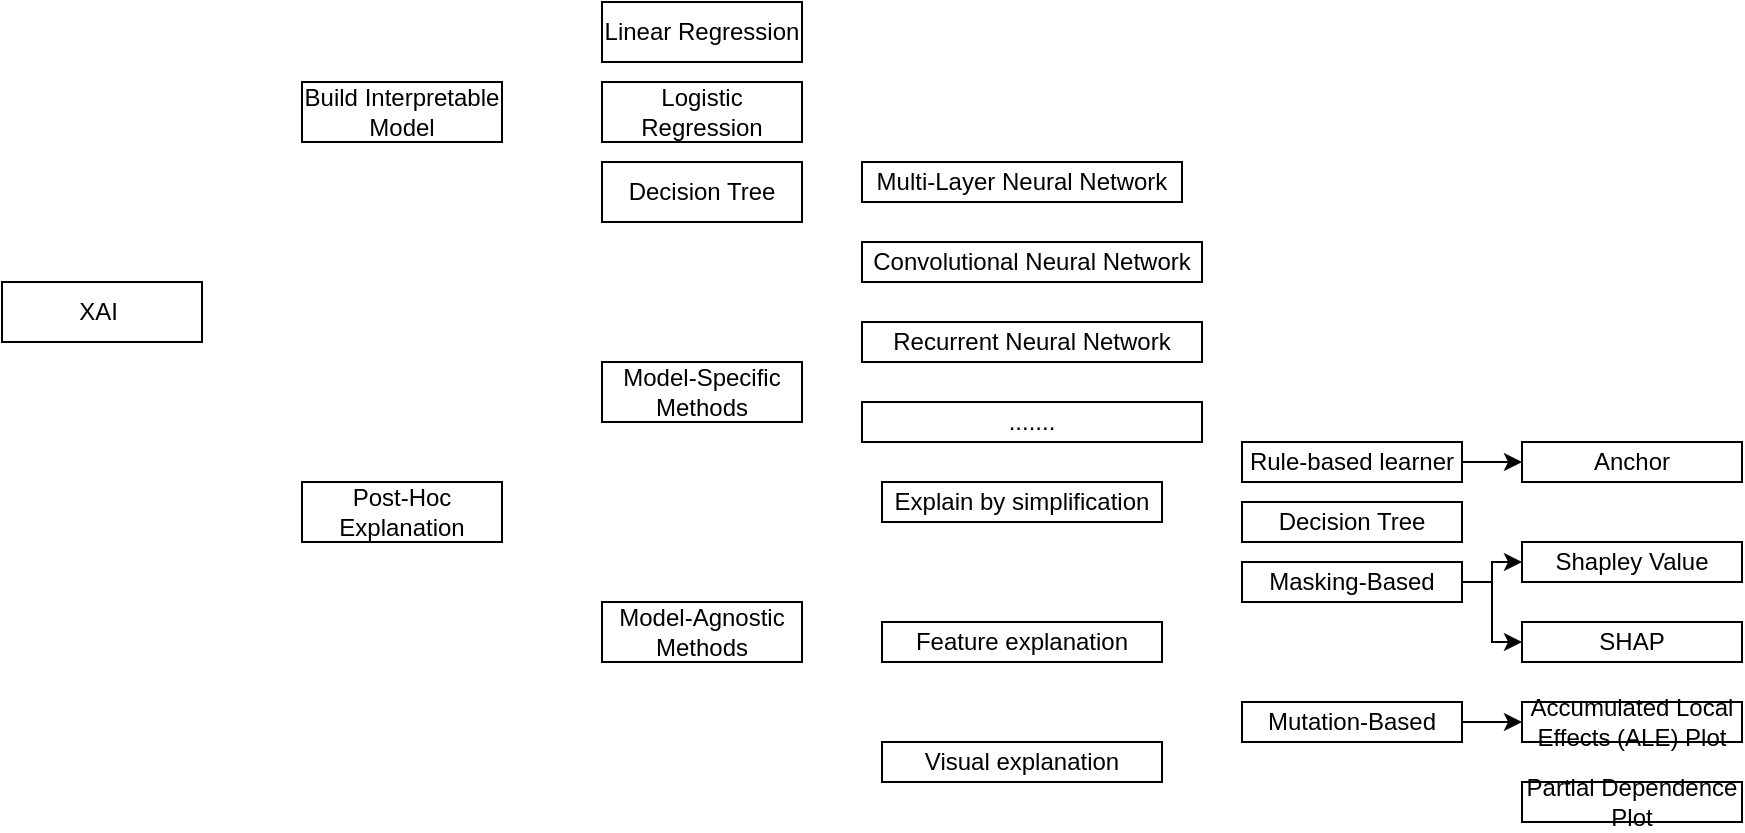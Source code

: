<mxfile>
    <diagram id="fUU3eTQK2Krqb0j5PKWN" name="Page-1">
        <mxGraphModel dx="657" dy="395" grid="1" gridSize="10" guides="1" tooltips="1" connect="1" arrows="1" fold="1" page="1" pageScale="1" pageWidth="827" pageHeight="1169" math="0" shadow="0">
            <root>
                <mxCell id="0"/>
                <mxCell id="1" parent="0"/>
                <mxCell id="-WORGkZip4nCEqT5M6iW-1" value="XAI&amp;nbsp;" style="rounded=0;whiteSpace=wrap;html=1;" parent="1" vertex="1">
                    <mxGeometry x="50" y="200" width="100" height="30" as="geometry"/>
                </mxCell>
                <mxCell id="-WORGkZip4nCEqT5M6iW-3" value="Post-Hoc Explanation" style="rounded=0;whiteSpace=wrap;html=1;" parent="1" vertex="1">
                    <mxGeometry x="200" y="300" width="100" height="30" as="geometry"/>
                </mxCell>
                <mxCell id="-WORGkZip4nCEqT5M6iW-4" value="Model-Specific Methods" style="rounded=0;whiteSpace=wrap;html=1;" parent="1" vertex="1">
                    <mxGeometry x="350" y="240" width="100" height="30" as="geometry"/>
                </mxCell>
                <mxCell id="-WORGkZip4nCEqT5M6iW-5" value="Build Interpretable Model" style="rounded=0;whiteSpace=wrap;html=1;" parent="1" vertex="1">
                    <mxGeometry x="200" y="100" width="100" height="30" as="geometry"/>
                </mxCell>
                <mxCell id="-WORGkZip4nCEqT5M6iW-15" value="Model-Agnostic Methods" style="rounded=0;whiteSpace=wrap;html=1;" parent="1" vertex="1">
                    <mxGeometry x="350" y="360" width="100" height="30" as="geometry"/>
                </mxCell>
                <mxCell id="-WORGkZip4nCEqT5M6iW-20" value="Explain by simplification" style="rounded=0;whiteSpace=wrap;html=1;" parent="1" vertex="1">
                    <mxGeometry x="490" y="300" width="140" height="20" as="geometry"/>
                </mxCell>
                <mxCell id="-WORGkZip4nCEqT5M6iW-23" value="Feature explanation" style="rounded=0;whiteSpace=wrap;html=1;" parent="1" vertex="1">
                    <mxGeometry x="490" y="370" width="140" height="20" as="geometry"/>
                </mxCell>
                <mxCell id="-WORGkZip4nCEqT5M6iW-24" value="Visual explanation" style="rounded=0;whiteSpace=wrap;html=1;" parent="1" vertex="1">
                    <mxGeometry x="490" y="430" width="140" height="20" as="geometry"/>
                </mxCell>
                <mxCell id="-WORGkZip4nCEqT5M6iW-26" value="Masking-Based" style="rounded=0;whiteSpace=wrap;html=1;" parent="1" vertex="1">
                    <mxGeometry x="670" y="340" width="110" height="20" as="geometry"/>
                </mxCell>
                <mxCell id="-WORGkZip4nCEqT5M6iW-27" value="Mutation-Based" style="rounded=0;whiteSpace=wrap;html=1;" parent="1" vertex="1">
                    <mxGeometry x="670" y="410" width="110" height="20" as="geometry"/>
                </mxCell>
                <mxCell id="-WORGkZip4nCEqT5M6iW-32" value="Multi-Layer Neural Network" style="rounded=0;whiteSpace=wrap;html=1;" parent="1" vertex="1">
                    <mxGeometry x="480" y="140" width="160" height="20" as="geometry"/>
                </mxCell>
                <mxCell id="-WORGkZip4nCEqT5M6iW-33" value="Convolutional Neural Network" style="rounded=0;whiteSpace=wrap;html=1;" parent="1" vertex="1">
                    <mxGeometry x="480" y="180" width="170" height="20" as="geometry"/>
                </mxCell>
                <mxCell id="-WORGkZip4nCEqT5M6iW-34" value="Recurrent Neural Network" style="rounded=0;whiteSpace=wrap;html=1;" parent="1" vertex="1">
                    <mxGeometry x="480" y="220" width="170" height="20" as="geometry"/>
                </mxCell>
                <mxCell id="-WORGkZip4nCEqT5M6iW-39" value="......." style="rounded=0;whiteSpace=wrap;html=1;" parent="1" vertex="1">
                    <mxGeometry x="480" y="260" width="170" height="20" as="geometry"/>
                </mxCell>
                <mxCell id="-WORGkZip4nCEqT5M6iW-40" value="Anchor" style="rounded=0;whiteSpace=wrap;html=1;" parent="1" vertex="1">
                    <mxGeometry x="810" y="280" width="110" height="20" as="geometry"/>
                </mxCell>
                <mxCell id="-WORGkZip4nCEqT5M6iW-41" value="Shapley Value" style="rounded=0;whiteSpace=wrap;html=1;" parent="1" vertex="1">
                    <mxGeometry x="810" y="330" width="110" height="20" as="geometry"/>
                </mxCell>
                <mxCell id="-WORGkZip4nCEqT5M6iW-42" value="SHAP" style="rounded=0;whiteSpace=wrap;html=1;" parent="1" vertex="1">
                    <mxGeometry x="810" y="370" width="110" height="20" as="geometry"/>
                </mxCell>
                <mxCell id="-WORGkZip4nCEqT5M6iW-43" value="Accumulated Local Effects (ALE) Plot" style="rounded=0;whiteSpace=wrap;html=1;" parent="1" vertex="1">
                    <mxGeometry x="810" y="410" width="110" height="20" as="geometry"/>
                </mxCell>
                <mxCell id="-WORGkZip4nCEqT5M6iW-45" value="Rule-based learner" style="rounded=0;whiteSpace=wrap;html=1;" parent="1" vertex="1">
                    <mxGeometry x="670" y="280" width="110" height="20" as="geometry"/>
                </mxCell>
                <mxCell id="-WORGkZip4nCEqT5M6iW-46" value="Decision Tree" style="rounded=0;whiteSpace=wrap;html=1;" parent="1" vertex="1">
                    <mxGeometry x="670" y="310" width="110" height="20" as="geometry"/>
                </mxCell>
                <mxCell id="-WORGkZip4nCEqT5M6iW-52" value="" style="edgeStyle=elbowEdgeStyle;elbow=horizontal;endArrow=classic;html=1;rounded=0;exitX=1;exitY=0.5;exitDx=0;exitDy=0;" parent="1" source="-WORGkZip4nCEqT5M6iW-45" edge="1">
                    <mxGeometry width="50" height="50" relative="1" as="geometry">
                        <mxPoint x="790" y="290" as="sourcePoint"/>
                        <mxPoint x="810" y="290" as="targetPoint"/>
                    </mxGeometry>
                </mxCell>
                <mxCell id="-WORGkZip4nCEqT5M6iW-53" value="" style="edgeStyle=elbowEdgeStyle;elbow=horizontal;endArrow=classic;html=1;rounded=0;entryX=0;entryY=0.5;entryDx=0;entryDy=0;exitX=1;exitY=0.5;exitDx=0;exitDy=0;" parent="1" source="-WORGkZip4nCEqT5M6iW-26" target="-WORGkZip4nCEqT5M6iW-41" edge="1">
                    <mxGeometry width="50" height="50" relative="1" as="geometry">
                        <mxPoint x="740" y="420" as="sourcePoint"/>
                        <mxPoint x="790" y="370" as="targetPoint"/>
                    </mxGeometry>
                </mxCell>
                <mxCell id="-WORGkZip4nCEqT5M6iW-54" value="" style="edgeStyle=elbowEdgeStyle;elbow=horizontal;endArrow=classic;html=1;rounded=0;entryX=0;entryY=0.5;entryDx=0;entryDy=0;exitX=1;exitY=0.5;exitDx=0;exitDy=0;" parent="1" source="-WORGkZip4nCEqT5M6iW-26" target="-WORGkZip4nCEqT5M6iW-42" edge="1">
                    <mxGeometry width="50" height="50" relative="1" as="geometry">
                        <mxPoint x="740" y="410" as="sourcePoint"/>
                        <mxPoint x="790" y="360" as="targetPoint"/>
                    </mxGeometry>
                </mxCell>
                <mxCell id="-WORGkZip4nCEqT5M6iW-55" value="" style="edgeStyle=elbowEdgeStyle;elbow=horizontal;endArrow=classic;html=1;rounded=0;entryX=0;entryY=0.5;entryDx=0;entryDy=0;exitX=1;exitY=0.5;exitDx=0;exitDy=0;" parent="1" source="-WORGkZip4nCEqT5M6iW-27" target="-WORGkZip4nCEqT5M6iW-43" edge="1">
                    <mxGeometry width="50" height="50" relative="1" as="geometry">
                        <mxPoint x="770" y="440" as="sourcePoint"/>
                        <mxPoint x="820" y="390" as="targetPoint"/>
                    </mxGeometry>
                </mxCell>
                <mxCell id="QQmzySU8mVnGRCFx_2Iw-1" value="Partial Dependence Plot" style="rounded=0;whiteSpace=wrap;html=1;" parent="1" vertex="1">
                    <mxGeometry x="810" y="450" width="110" height="20" as="geometry"/>
                </mxCell>
                <mxCell id="22" value="Linear Regression" style="rounded=0;whiteSpace=wrap;html=1;" vertex="1" parent="1">
                    <mxGeometry x="350" y="60" width="100" height="30" as="geometry"/>
                </mxCell>
                <mxCell id="23" value="Decision Tree" style="rounded=0;whiteSpace=wrap;html=1;" vertex="1" parent="1">
                    <mxGeometry x="350" y="140" width="100" height="30" as="geometry"/>
                </mxCell>
                <mxCell id="24" value="Logistic Regression" style="rounded=0;whiteSpace=wrap;html=1;" vertex="1" parent="1">
                    <mxGeometry x="350" y="100" width="100" height="30" as="geometry"/>
                </mxCell>
            </root>
        </mxGraphModel>
    </diagram>
</mxfile>